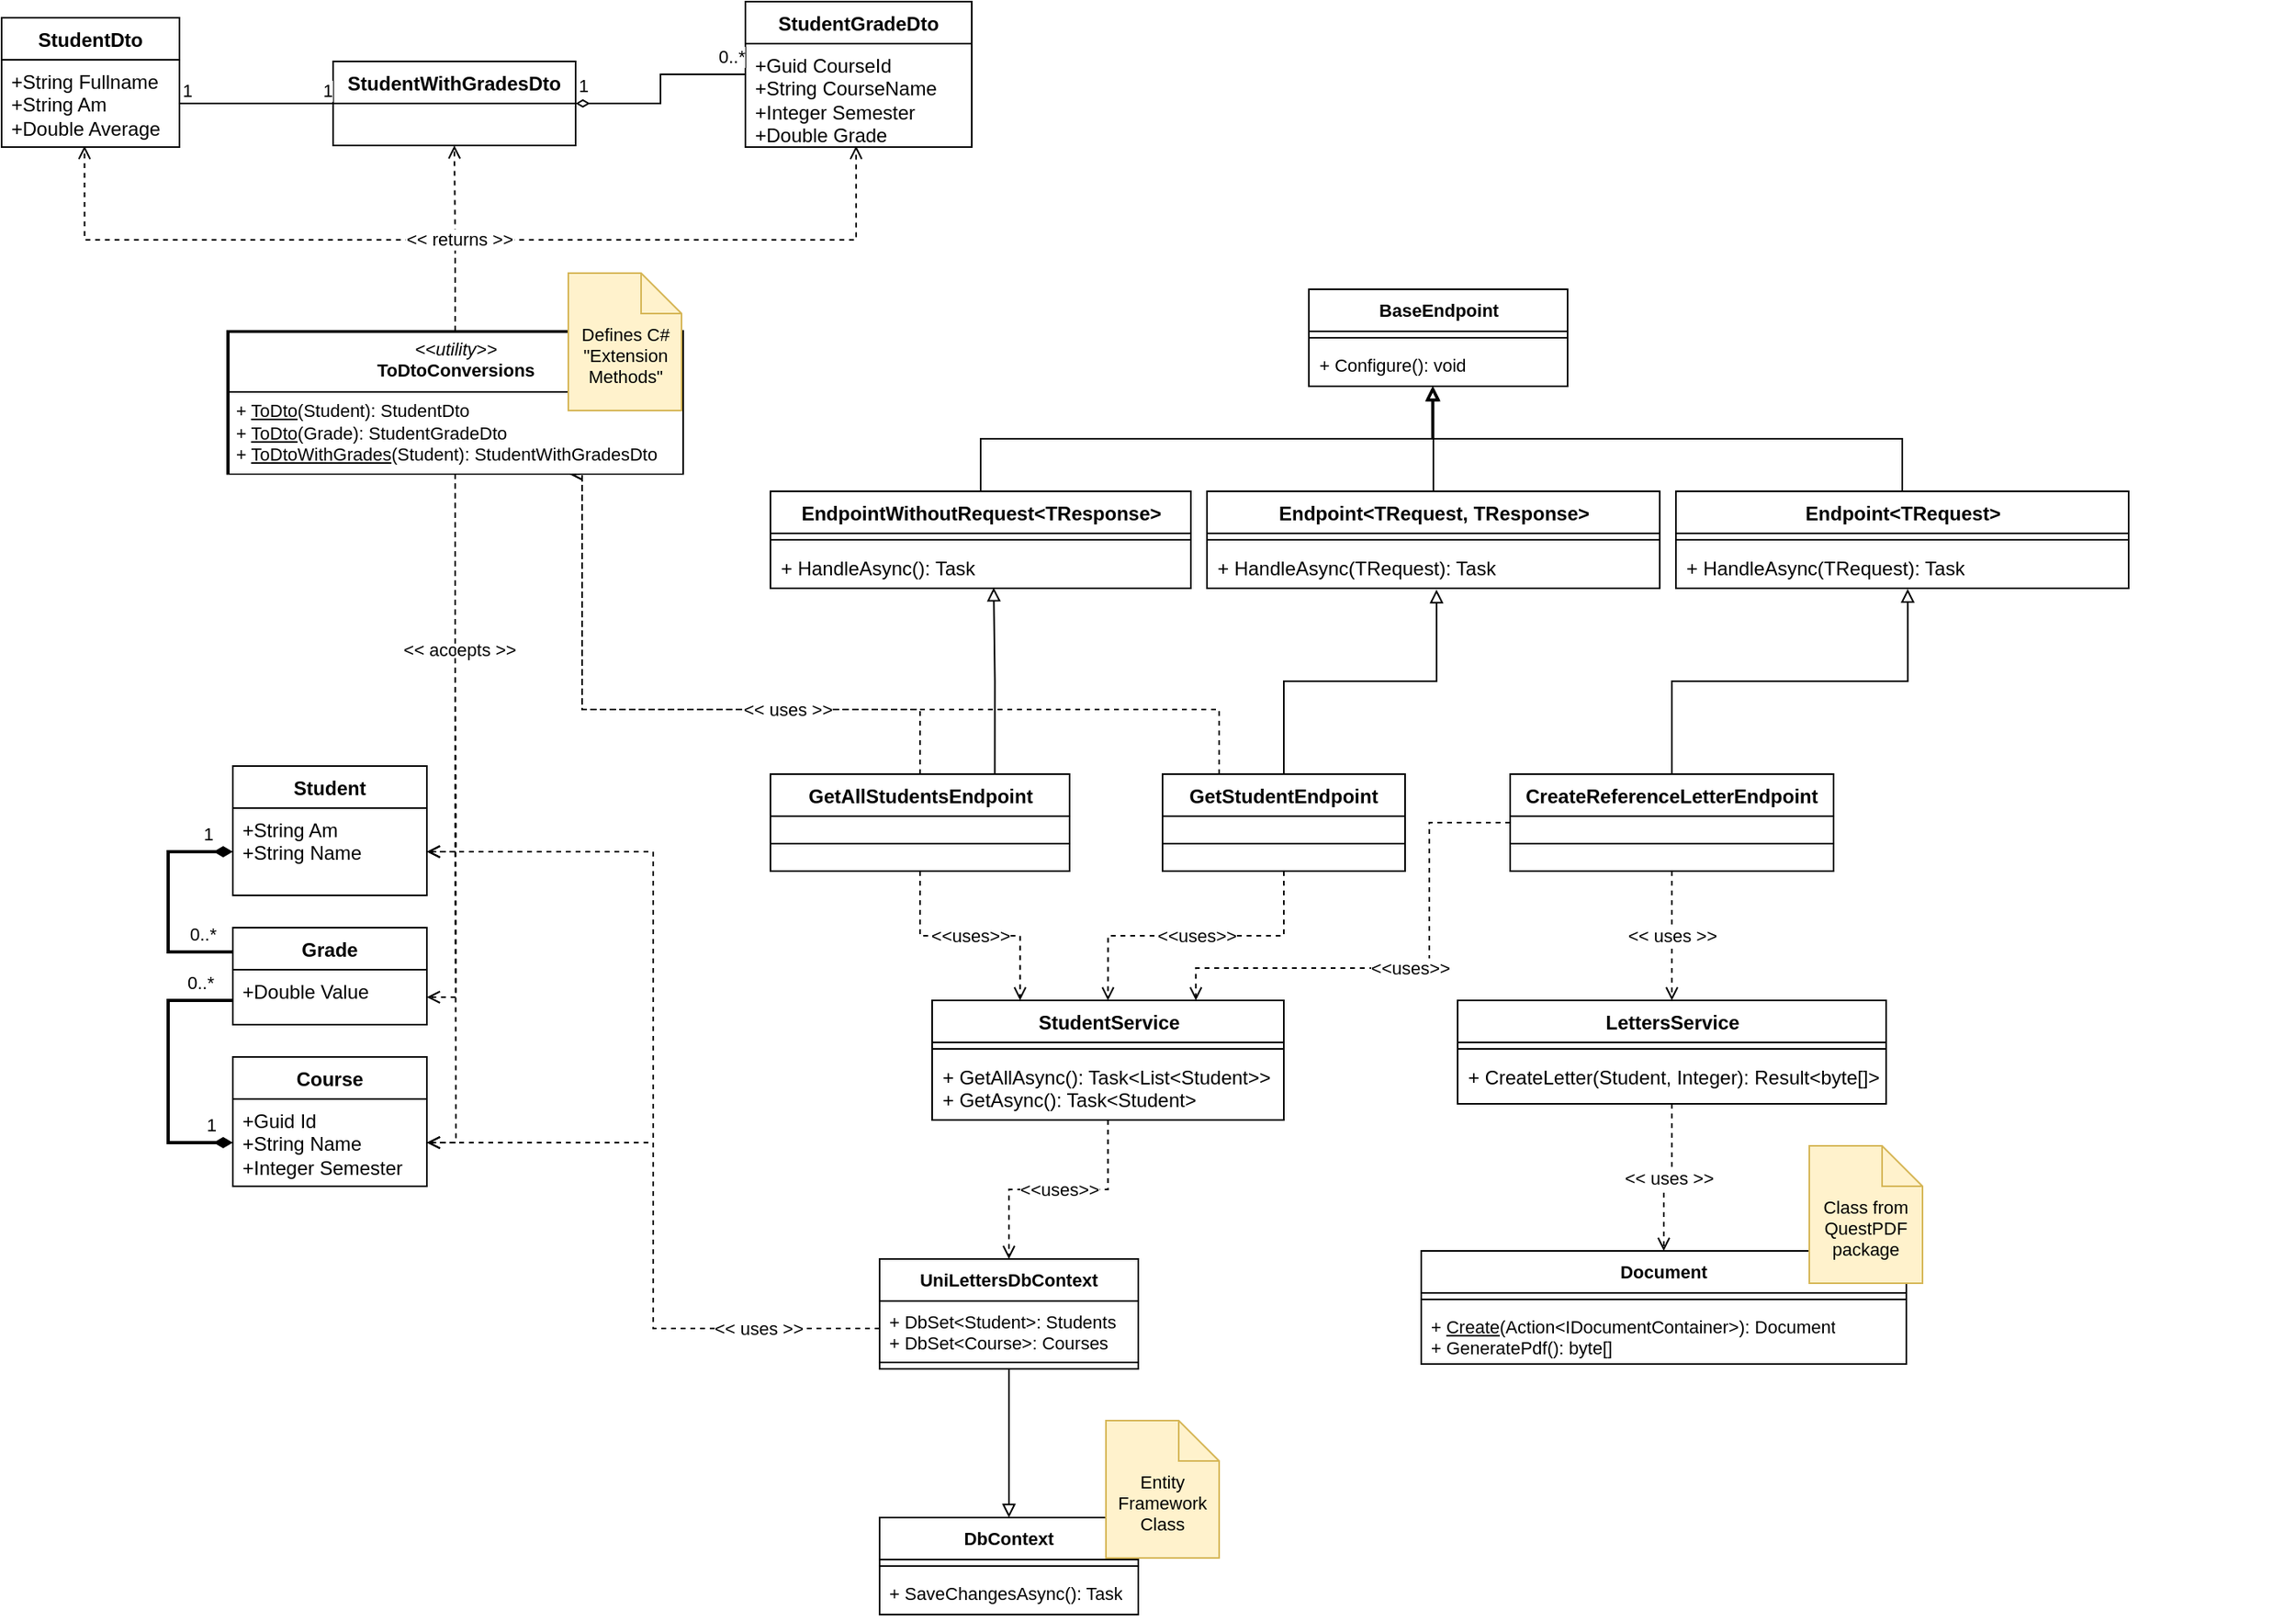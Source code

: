<mxfile version="27.0.9">
  <diagram name="Page-1" id="DQU-6TTzWp3uHl4yWCbL">
    <mxGraphModel dx="2977" dy="2749" grid="1" gridSize="10" guides="1" tooltips="1" connect="1" arrows="1" fold="1" page="1" pageScale="1" pageWidth="827" pageHeight="1169" math="0" shadow="0">
      <root>
        <mxCell id="0" />
        <mxCell id="1" parent="0" />
        <mxCell id="ubQB763cQqMGYKqO1P5O-70" value="&amp;lt;&amp;lt;uses&amp;gt;&amp;gt;" style="edgeStyle=orthogonalEdgeStyle;shape=connector;rounded=0;orthogonalLoop=1;jettySize=auto;html=1;entryX=0.5;entryY=0;entryDx=0;entryDy=0;strokeColor=default;strokeWidth=1;align=center;verticalAlign=middle;fontFamily=Helvetica;fontSize=11;fontColor=default;labelBackgroundColor=default;startArrow=none;startFill=0;endArrow=open;endFill=0;dashed=1;" edge="1" parent="1" source="i_LqZ4JovC7_4oCR9V5v-17" target="ubQB763cQqMGYKqO1P5O-50">
          <mxGeometry relative="1" as="geometry" />
        </mxCell>
        <mxCell id="i_LqZ4JovC7_4oCR9V5v-17" value="StudentService" style="swimlane;fontStyle=1;align=center;verticalAlign=top;childLayout=stackLayout;horizontal=1;startSize=26;horizontalStack=0;resizeParent=1;resizeParentMax=0;resizeLast=0;collapsible=1;marginBottom=0;whiteSpace=wrap;html=1;" parent="1" vertex="1">
          <mxGeometry x="142.5" y="540" width="217.5" height="74" as="geometry" />
        </mxCell>
        <mxCell id="i_LqZ4JovC7_4oCR9V5v-19" value="" style="line;strokeWidth=1;fillColor=none;align=left;verticalAlign=middle;spacingTop=-1;spacingLeft=3;spacingRight=3;rotatable=0;labelPosition=right;points=[];portConstraint=eastwest;strokeColor=inherit;" parent="i_LqZ4JovC7_4oCR9V5v-17" vertex="1">
          <mxGeometry y="26" width="217.5" height="8" as="geometry" />
        </mxCell>
        <mxCell id="i_LqZ4JovC7_4oCR9V5v-20" value="+ GetAllAsync(): Task&amp;lt;List&amp;lt;Student&amp;gt;&amp;gt;&lt;div&gt;+ GetAsync(): Task&amp;lt;Student&amp;gt;&lt;/div&gt;" style="text;strokeColor=none;fillColor=none;align=left;verticalAlign=top;spacingLeft=4;spacingRight=4;overflow=hidden;rotatable=0;points=[[0,0.5],[1,0.5]];portConstraint=eastwest;whiteSpace=wrap;html=1;" parent="i_LqZ4JovC7_4oCR9V5v-17" vertex="1">
          <mxGeometry y="34" width="217.5" height="40" as="geometry" />
        </mxCell>
        <mxCell id="i_LqZ4JovC7_4oCR9V5v-21" value="LettersService" style="swimlane;fontStyle=1;align=center;verticalAlign=top;childLayout=stackLayout;horizontal=1;startSize=26;horizontalStack=0;resizeParent=1;resizeParentMax=0;resizeLast=0;collapsible=1;marginBottom=0;whiteSpace=wrap;html=1;" parent="1" vertex="1">
          <mxGeometry x="467.5" y="540" width="265" height="64" as="geometry" />
        </mxCell>
        <mxCell id="i_LqZ4JovC7_4oCR9V5v-23" value="" style="line;strokeWidth=1;fillColor=none;align=left;verticalAlign=middle;spacingTop=-1;spacingLeft=3;spacingRight=3;rotatable=0;labelPosition=right;points=[];portConstraint=eastwest;strokeColor=inherit;" parent="i_LqZ4JovC7_4oCR9V5v-21" vertex="1">
          <mxGeometry y="26" width="265" height="8" as="geometry" />
        </mxCell>
        <mxCell id="i_LqZ4JovC7_4oCR9V5v-24" value="+ CreateLetter(Student, Integer): Result&amp;lt;byte[]&amp;gt;" style="text;strokeColor=none;fillColor=none;align=left;verticalAlign=top;spacingLeft=4;spacingRight=4;overflow=hidden;rotatable=0;points=[[0,0.5],[1,0.5]];portConstraint=eastwest;whiteSpace=wrap;html=1;" parent="i_LqZ4JovC7_4oCR9V5v-21" vertex="1">
          <mxGeometry y="34" width="265" height="30" as="geometry" />
        </mxCell>
        <mxCell id="i_LqZ4JovC7_4oCR9V5v-26" value="StudentDto" style="swimlane;fontStyle=1;align=center;verticalAlign=top;childLayout=stackLayout;horizontal=1;startSize=26;horizontalStack=0;resizeParent=1;resizeParentMax=0;resizeLast=0;collapsible=1;marginBottom=0;whiteSpace=wrap;html=1;" parent="1" vertex="1">
          <mxGeometry x="-433" y="-68" width="110" height="80" as="geometry">
            <mxRectangle x="80" y="80" width="80" height="30" as="alternateBounds" />
          </mxGeometry>
        </mxCell>
        <mxCell id="i_LqZ4JovC7_4oCR9V5v-27" value="&lt;div&gt;+String Fullname&lt;br&gt;&lt;/div&gt;&lt;div&gt;+String Am&lt;/div&gt;&lt;div&gt;+Double Average&lt;/div&gt;" style="text;strokeColor=none;fillColor=none;align=left;verticalAlign=top;spacingLeft=4;spacingRight=4;overflow=hidden;rotatable=0;points=[[0,0.5],[1,0.5]];portConstraint=eastwest;whiteSpace=wrap;html=1;" parent="i_LqZ4JovC7_4oCR9V5v-26" vertex="1">
          <mxGeometry y="26" width="110" height="54" as="geometry" />
        </mxCell>
        <mxCell id="i_LqZ4JovC7_4oCR9V5v-30" value="StudentWithGradesDto" style="swimlane;fontStyle=1;align=center;verticalAlign=top;childLayout=stackLayout;horizontal=1;startSize=26;horizontalStack=0;resizeParent=1;resizeParentMax=0;resizeLast=0;collapsible=1;marginBottom=0;whiteSpace=wrap;html=1;" parent="1" vertex="1">
          <mxGeometry x="-228" y="-41" width="150" height="52" as="geometry">
            <mxRectangle x="80" y="80" width="80" height="30" as="alternateBounds" />
          </mxGeometry>
        </mxCell>
        <mxCell id="i_LqZ4JovC7_4oCR9V5v-32" value="StudentGradeDto" style="swimlane;fontStyle=1;align=center;verticalAlign=top;childLayout=stackLayout;horizontal=1;startSize=26;horizontalStack=0;resizeParent=1;resizeParentMax=0;resizeLast=0;collapsible=1;marginBottom=0;whiteSpace=wrap;html=1;" parent="1" vertex="1">
          <mxGeometry x="27" y="-78" width="140" height="90" as="geometry">
            <mxRectangle x="80" y="80" width="80" height="30" as="alternateBounds" />
          </mxGeometry>
        </mxCell>
        <mxCell id="i_LqZ4JovC7_4oCR9V5v-33" value="&lt;div&gt;+Guid CourseId&lt;/div&gt;&lt;div&gt;+String CourseName&lt;br&gt;&lt;/div&gt;&lt;div&gt;+Integer Semester&lt;/div&gt;&lt;div&gt;+Double Grade&lt;/div&gt;" style="text;strokeColor=none;fillColor=none;align=left;verticalAlign=top;spacingLeft=4;spacingRight=4;overflow=hidden;rotatable=0;points=[[0,0.5],[1,0.5]];portConstraint=eastwest;whiteSpace=wrap;html=1;" parent="i_LqZ4JovC7_4oCR9V5v-32" vertex="1">
          <mxGeometry y="26" width="140" height="64" as="geometry" />
        </mxCell>
        <mxCell id="ubQB763cQqMGYKqO1P5O-64" value="&amp;lt;&amp;lt;uses&amp;gt;&amp;gt;" style="edgeStyle=orthogonalEdgeStyle;shape=connector;rounded=0;orthogonalLoop=1;jettySize=auto;html=1;entryX=0.25;entryY=0;entryDx=0;entryDy=0;strokeColor=default;strokeWidth=1;align=center;verticalAlign=middle;fontFamily=Helvetica;fontSize=11;fontColor=default;labelBackgroundColor=default;startArrow=none;startFill=0;endArrow=open;endFill=0;dashed=1;" edge="1" parent="1" source="i_LqZ4JovC7_4oCR9V5v-39" target="i_LqZ4JovC7_4oCR9V5v-17">
          <mxGeometry relative="1" as="geometry" />
        </mxCell>
        <mxCell id="ubQB763cQqMGYKqO1P5O-114" value="" style="edgeStyle=orthogonalEdgeStyle;shape=connector;rounded=0;orthogonalLoop=1;jettySize=auto;html=1;entryX=0.75;entryY=1;entryDx=0;entryDy=0;strokeColor=default;strokeWidth=1;align=center;verticalAlign=middle;fontFamily=Helvetica;fontSize=11;fontColor=default;labelBackgroundColor=default;startArrow=none;startFill=0;endArrow=open;endFill=0;dashed=1;" edge="1" parent="1" source="i_LqZ4JovC7_4oCR9V5v-39" target="ubQB763cQqMGYKqO1P5O-104">
          <mxGeometry relative="1" as="geometry">
            <Array as="points">
              <mxPoint x="135" y="360" />
              <mxPoint x="-74" y="360" />
            </Array>
          </mxGeometry>
        </mxCell>
        <mxCell id="i_LqZ4JovC7_4oCR9V5v-39" value="GetAllStudentsEndpoint" style="swimlane;fontStyle=1;align=center;verticalAlign=top;childLayout=stackLayout;horizontal=1;startSize=26;horizontalStack=0;resizeParent=1;resizeParentMax=0;resizeLast=0;collapsible=1;marginBottom=0;whiteSpace=wrap;html=1;" parent="1" vertex="1">
          <mxGeometry x="42.5" y="400" width="185" height="60" as="geometry" />
        </mxCell>
        <mxCell id="i_LqZ4JovC7_4oCR9V5v-41" value="" style="line;strokeWidth=1;fillColor=none;align=left;verticalAlign=middle;spacingTop=-1;spacingLeft=3;spacingRight=3;rotatable=0;labelPosition=right;points=[];portConstraint=eastwest;strokeColor=inherit;" parent="i_LqZ4JovC7_4oCR9V5v-39" vertex="1">
          <mxGeometry y="26" width="185" height="34" as="geometry" />
        </mxCell>
        <mxCell id="ubQB763cQqMGYKqO1P5O-14" value="" style="endArrow=none;html=1;edgeStyle=orthogonalEdgeStyle;rounded=0;exitX=1;exitY=0.5;exitDx=0;exitDy=0;entryX=0;entryY=0.5;entryDx=0;entryDy=0;" edge="1" parent="1" source="i_LqZ4JovC7_4oCR9V5v-27" target="i_LqZ4JovC7_4oCR9V5v-30">
          <mxGeometry relative="1" as="geometry">
            <mxPoint x="-313.47" y="-48" as="sourcePoint" />
            <mxPoint x="-223" y="-18" as="targetPoint" />
          </mxGeometry>
        </mxCell>
        <mxCell id="ubQB763cQqMGYKqO1P5O-15" value="1" style="edgeLabel;resizable=0;html=1;align=left;verticalAlign=bottom;" connectable="0" vertex="1" parent="ubQB763cQqMGYKqO1P5O-14">
          <mxGeometry x="-1" relative="1" as="geometry" />
        </mxCell>
        <mxCell id="ubQB763cQqMGYKqO1P5O-16" value="1" style="edgeLabel;resizable=0;html=1;align=right;verticalAlign=bottom;" connectable="0" vertex="1" parent="ubQB763cQqMGYKqO1P5O-14">
          <mxGeometry x="1" relative="1" as="geometry" />
        </mxCell>
        <mxCell id="ubQB763cQqMGYKqO1P5O-18" value="" style="endArrow=none;html=1;edgeStyle=orthogonalEdgeStyle;rounded=0;exitX=1;exitY=0.5;exitDx=0;exitDy=0;entryX=0;entryY=0.5;entryDx=0;entryDy=0;startArrow=diamondThin;startFill=0;strokeWidth=1;" edge="1" parent="1" source="i_LqZ4JovC7_4oCR9V5v-30" target="i_LqZ4JovC7_4oCR9V5v-32">
          <mxGeometry relative="1" as="geometry">
            <mxPoint x="-32" y="-18" as="sourcePoint" />
            <mxPoint x="68" y="-18" as="targetPoint" />
          </mxGeometry>
        </mxCell>
        <mxCell id="ubQB763cQqMGYKqO1P5O-19" value="1" style="edgeLabel;resizable=0;html=1;align=left;verticalAlign=bottom;" connectable="0" vertex="1" parent="ubQB763cQqMGYKqO1P5O-18">
          <mxGeometry x="-1" relative="1" as="geometry">
            <mxPoint y="-3" as="offset" />
          </mxGeometry>
        </mxCell>
        <mxCell id="ubQB763cQqMGYKqO1P5O-20" value="0..*" style="edgeLabel;resizable=0;html=1;align=right;verticalAlign=bottom;" connectable="0" vertex="1" parent="ubQB763cQqMGYKqO1P5O-18">
          <mxGeometry x="1" relative="1" as="geometry">
            <mxPoint y="-3" as="offset" />
          </mxGeometry>
        </mxCell>
        <mxCell id="ubQB763cQqMGYKqO1P5O-65" value="&amp;lt;&amp;lt;uses&amp;gt;&amp;gt;" style="edgeStyle=orthogonalEdgeStyle;shape=connector;rounded=0;orthogonalLoop=1;jettySize=auto;html=1;entryX=0.5;entryY=0;entryDx=0;entryDy=0;strokeColor=default;strokeWidth=1;align=center;verticalAlign=middle;fontFamily=Helvetica;fontSize=11;fontColor=default;labelBackgroundColor=default;startArrow=none;startFill=0;endArrow=open;endFill=0;dashed=1;" edge="1" parent="1" source="ubQB763cQqMGYKqO1P5O-38" target="i_LqZ4JovC7_4oCR9V5v-17">
          <mxGeometry relative="1" as="geometry" />
        </mxCell>
        <mxCell id="ubQB763cQqMGYKqO1P5O-121" style="edgeStyle=orthogonalEdgeStyle;shape=connector;rounded=0;orthogonalLoop=1;jettySize=auto;html=1;entryX=0.75;entryY=1;entryDx=0;entryDy=0;strokeColor=default;strokeWidth=1;align=center;verticalAlign=middle;fontFamily=Helvetica;fontSize=11;fontColor=default;labelBackgroundColor=default;startArrow=none;startFill=0;endArrow=open;dashed=1;endFill=0;" edge="1" parent="1" source="ubQB763cQqMGYKqO1P5O-38" target="ubQB763cQqMGYKqO1P5O-104">
          <mxGeometry relative="1" as="geometry">
            <Array as="points">
              <mxPoint x="320" y="360" />
              <mxPoint x="-74" y="360" />
            </Array>
          </mxGeometry>
        </mxCell>
        <mxCell id="ubQB763cQqMGYKqO1P5O-38" value="GetStudentEndpoint" style="swimlane;fontStyle=1;align=center;verticalAlign=top;childLayout=stackLayout;horizontal=1;startSize=26;horizontalStack=0;resizeParent=1;resizeParentMax=0;resizeLast=0;collapsible=1;marginBottom=0;whiteSpace=wrap;html=1;" vertex="1" parent="1">
          <mxGeometry x="285" y="400" width="150" height="60" as="geometry" />
        </mxCell>
        <mxCell id="ubQB763cQqMGYKqO1P5O-39" value="" style="line;strokeWidth=1;fillColor=none;align=left;verticalAlign=middle;spacingTop=-1;spacingLeft=3;spacingRight=3;rotatable=0;labelPosition=right;points=[];portConstraint=eastwest;strokeColor=inherit;" vertex="1" parent="ubQB763cQqMGYKqO1P5O-38">
          <mxGeometry y="26" width="150" height="34" as="geometry" />
        </mxCell>
        <mxCell id="ubQB763cQqMGYKqO1P5O-49" value="&amp;lt;&amp;lt; uses &amp;gt;&amp;gt;" style="edgeStyle=orthogonalEdgeStyle;shape=connector;rounded=0;orthogonalLoop=1;jettySize=auto;html=1;entryX=0.5;entryY=0;entryDx=0;entryDy=0;strokeColor=default;strokeWidth=1;align=center;verticalAlign=middle;fontFamily=Helvetica;fontSize=11;fontColor=default;labelBackgroundColor=default;startArrow=none;startFill=0;endArrow=open;endFill=0;dashed=1;" edge="1" parent="1" source="ubQB763cQqMGYKqO1P5O-45" target="i_LqZ4JovC7_4oCR9V5v-21">
          <mxGeometry relative="1" as="geometry" />
        </mxCell>
        <mxCell id="ubQB763cQqMGYKqO1P5O-66" value="&amp;lt;&amp;lt;uses&amp;gt;&amp;gt;" style="edgeStyle=orthogonalEdgeStyle;shape=connector;rounded=0;orthogonalLoop=1;jettySize=auto;html=1;entryX=0.75;entryY=0;entryDx=0;entryDy=0;strokeColor=default;strokeWidth=1;align=center;verticalAlign=middle;fontFamily=Helvetica;fontSize=11;fontColor=default;labelBackgroundColor=default;startArrow=none;startFill=0;endArrow=open;endFill=0;dashed=1;" edge="1" parent="1" source="ubQB763cQqMGYKqO1P5O-45" target="i_LqZ4JovC7_4oCR9V5v-17">
          <mxGeometry relative="1" as="geometry">
            <Array as="points">
              <mxPoint x="450" y="430" />
              <mxPoint x="450" y="520" />
              <mxPoint x="306" y="520" />
            </Array>
          </mxGeometry>
        </mxCell>
        <mxCell id="ubQB763cQqMGYKqO1P5O-45" value="CreateReferenceLetterEndpoint" style="swimlane;fontStyle=1;align=center;verticalAlign=top;childLayout=stackLayout;horizontal=1;startSize=26;horizontalStack=0;resizeParent=1;resizeParentMax=0;resizeLast=0;collapsible=1;marginBottom=0;whiteSpace=wrap;html=1;" vertex="1" parent="1">
          <mxGeometry x="500" y="400" width="200" height="60" as="geometry" />
        </mxCell>
        <mxCell id="ubQB763cQqMGYKqO1P5O-46" value="" style="line;strokeWidth=1;fillColor=none;align=left;verticalAlign=middle;spacingTop=-1;spacingLeft=3;spacingRight=3;rotatable=0;labelPosition=right;points=[];portConstraint=eastwest;strokeColor=inherit;" vertex="1" parent="ubQB763cQqMGYKqO1P5O-45">
          <mxGeometry y="26" width="200" height="34" as="geometry" />
        </mxCell>
        <mxCell id="ubQB763cQqMGYKqO1P5O-63" value="" style="group" vertex="1" connectable="0" parent="1">
          <mxGeometry x="110" y="700" width="250" height="190" as="geometry" />
        </mxCell>
        <mxCell id="ubQB763cQqMGYKqO1P5O-62" style="edgeStyle=orthogonalEdgeStyle;shape=connector;rounded=0;orthogonalLoop=1;jettySize=auto;html=1;entryX=0.5;entryY=0;entryDx=0;entryDy=0;strokeColor=default;strokeWidth=1;align=center;verticalAlign=middle;fontFamily=Helvetica;fontSize=11;fontColor=default;labelBackgroundColor=default;startArrow=none;startFill=0;endArrow=block;endFill=0;" edge="1" parent="ubQB763cQqMGYKqO1P5O-63" source="ubQB763cQqMGYKqO1P5O-50" target="ubQB763cQqMGYKqO1P5O-54">
          <mxGeometry relative="1" as="geometry" />
        </mxCell>
        <mxCell id="ubQB763cQqMGYKqO1P5O-50" value="UniLettersDbContext" style="swimlane;fontStyle=1;align=center;verticalAlign=top;childLayout=stackLayout;horizontal=1;startSize=26;horizontalStack=0;resizeParent=1;resizeParentMax=0;resizeLast=0;collapsible=1;marginBottom=0;whiteSpace=wrap;html=1;fontFamily=Helvetica;fontSize=11;fontColor=default;labelBackgroundColor=default;" vertex="1" parent="ubQB763cQqMGYKqO1P5O-63">
          <mxGeometry width="160" height="68" as="geometry" />
        </mxCell>
        <mxCell id="ubQB763cQqMGYKqO1P5O-51" value="+ DbSet&amp;lt;Student&amp;gt;: Students&lt;div&gt;+ DbSet&amp;lt;Course&amp;gt;: Courses&lt;/div&gt;" style="text;strokeColor=none;fillColor=none;align=left;verticalAlign=top;spacingLeft=4;spacingRight=4;overflow=hidden;rotatable=0;points=[[0,0.5],[1,0.5]];portConstraint=eastwest;whiteSpace=wrap;html=1;fontFamily=Helvetica;fontSize=11;fontColor=default;labelBackgroundColor=default;" vertex="1" parent="ubQB763cQqMGYKqO1P5O-50">
          <mxGeometry y="26" width="160" height="34" as="geometry" />
        </mxCell>
        <mxCell id="ubQB763cQqMGYKqO1P5O-52" value="" style="line;strokeWidth=1;fillColor=none;align=left;verticalAlign=middle;spacingTop=-1;spacingLeft=3;spacingRight=3;rotatable=0;labelPosition=right;points=[];portConstraint=eastwest;strokeColor=inherit;fontFamily=Helvetica;fontSize=11;fontColor=default;labelBackgroundColor=default;" vertex="1" parent="ubQB763cQqMGYKqO1P5O-50">
          <mxGeometry y="60" width="160" height="8" as="geometry" />
        </mxCell>
        <mxCell id="ubQB763cQqMGYKqO1P5O-54" value="DbContext" style="swimlane;fontStyle=1;align=center;verticalAlign=top;childLayout=stackLayout;horizontal=1;startSize=26;horizontalStack=0;resizeParent=1;resizeParentMax=0;resizeLast=0;collapsible=1;marginBottom=0;whiteSpace=wrap;html=1;fontFamily=Helvetica;fontSize=11;fontColor=default;labelBackgroundColor=default;" vertex="1" parent="ubQB763cQqMGYKqO1P5O-63">
          <mxGeometry y="160" width="160" height="60" as="geometry" />
        </mxCell>
        <mxCell id="ubQB763cQqMGYKqO1P5O-56" value="" style="line;strokeWidth=1;fillColor=none;align=left;verticalAlign=middle;spacingTop=-1;spacingLeft=3;spacingRight=3;rotatable=0;labelPosition=right;points=[];portConstraint=eastwest;strokeColor=inherit;fontFamily=Helvetica;fontSize=11;fontColor=default;labelBackgroundColor=default;" vertex="1" parent="ubQB763cQqMGYKqO1P5O-54">
          <mxGeometry y="26" width="160" height="8" as="geometry" />
        </mxCell>
        <mxCell id="ubQB763cQqMGYKqO1P5O-57" value="+ SaveChangesAsync(): Task" style="text;strokeColor=none;fillColor=none;align=left;verticalAlign=top;spacingLeft=4;spacingRight=4;overflow=hidden;rotatable=0;points=[[0,0.5],[1,0.5]];portConstraint=eastwest;whiteSpace=wrap;html=1;fontFamily=Helvetica;fontSize=11;fontColor=default;labelBackgroundColor=default;" vertex="1" parent="ubQB763cQqMGYKqO1P5O-54">
          <mxGeometry y="34" width="160" height="26" as="geometry" />
        </mxCell>
        <mxCell id="ubQB763cQqMGYKqO1P5O-71" value="&lt;span&gt;Entity Framework Class&lt;/span&gt;" style="shape=note2;boundedLbl=1;whiteSpace=wrap;html=1;size=25;verticalAlign=top;align=center;fontFamily=Helvetica;fontSize=11;labelBackgroundColor=none;fillColor=#fff2cc;strokeColor=#d6b656;" vertex="1" parent="ubQB763cQqMGYKqO1P5O-63">
          <mxGeometry x="140" y="100" width="70" height="85" as="geometry" />
        </mxCell>
        <mxCell id="ubQB763cQqMGYKqO1P5O-87" value="" style="group" vertex="1" connectable="0" parent="1">
          <mxGeometry x="445" y="630" width="310" height="135" as="geometry" />
        </mxCell>
        <mxCell id="ubQB763cQqMGYKqO1P5O-72" value="Document" style="swimlane;fontStyle=1;align=center;verticalAlign=top;childLayout=stackLayout;horizontal=1;startSize=26;horizontalStack=0;resizeParent=1;resizeParentMax=0;resizeLast=0;collapsible=1;marginBottom=0;whiteSpace=wrap;html=1;fontFamily=Helvetica;fontSize=11;fontColor=default;labelBackgroundColor=default;" vertex="1" parent="ubQB763cQqMGYKqO1P5O-87">
          <mxGeometry y="65" width="300" height="70" as="geometry" />
        </mxCell>
        <mxCell id="ubQB763cQqMGYKqO1P5O-74" value="" style="line;strokeWidth=1;fillColor=none;align=left;verticalAlign=middle;spacingTop=-1;spacingLeft=3;spacingRight=3;rotatable=0;labelPosition=right;points=[];portConstraint=eastwest;strokeColor=inherit;fontFamily=Helvetica;fontSize=11;fontColor=default;labelBackgroundColor=default;" vertex="1" parent="ubQB763cQqMGYKqO1P5O-72">
          <mxGeometry y="26" width="300" height="8" as="geometry" />
        </mxCell>
        <mxCell id="ubQB763cQqMGYKqO1P5O-75" value="+ &lt;u&gt;Create&lt;/u&gt;(Action&amp;lt;IDocumentContainer&amp;gt;): Document&lt;div&gt;+ GeneratePdf(): byte[]&lt;/div&gt;" style="text;strokeColor=none;fillColor=none;align=left;verticalAlign=top;spacingLeft=4;spacingRight=4;overflow=hidden;rotatable=0;points=[[0,0.5],[1,0.5]];portConstraint=eastwest;whiteSpace=wrap;html=1;fontFamily=Helvetica;fontSize=11;fontColor=default;labelBackgroundColor=none;" vertex="1" parent="ubQB763cQqMGYKqO1P5O-72">
          <mxGeometry y="34" width="300" height="36" as="geometry" />
        </mxCell>
        <mxCell id="ubQB763cQqMGYKqO1P5O-86" value="&lt;span&gt;Class from QuestPDF package&lt;/span&gt;" style="shape=note2;boundedLbl=1;whiteSpace=wrap;html=1;size=25;verticalAlign=top;align=center;fontFamily=Helvetica;fontSize=11;labelBackgroundColor=none;fillColor=#fff2cc;strokeColor=#d6b656;" vertex="1" parent="ubQB763cQqMGYKqO1P5O-87">
          <mxGeometry x="240" width="70" height="85" as="geometry" />
        </mxCell>
        <mxCell id="ubQB763cQqMGYKqO1P5O-88" value="&amp;lt;&amp;lt; uses &amp;gt;&amp;gt;" style="edgeStyle=orthogonalEdgeStyle;shape=connector;rounded=0;orthogonalLoop=1;jettySize=auto;html=1;entryX=0.5;entryY=0;entryDx=0;entryDy=0;strokeColor=default;strokeWidth=1;align=center;verticalAlign=middle;fontFamily=Helvetica;fontSize=11;fontColor=default;labelBackgroundColor=default;startArrow=none;startFill=0;endArrow=open;endFill=0;dashed=1;exitX=0.5;exitY=1;exitDx=0;exitDy=0;" edge="1" parent="1" source="i_LqZ4JovC7_4oCR9V5v-21" target="ubQB763cQqMGYKqO1P5O-72">
          <mxGeometry relative="1" as="geometry" />
        </mxCell>
        <mxCell id="ubQB763cQqMGYKqO1P5O-89" value="" style="group" vertex="1" connectable="0" parent="1">
          <mxGeometry x="-330" y="355" width="160" height="345" as="geometry" />
        </mxCell>
        <mxCell id="kt5JHNKNtY_vNhsqWSHy-1" value="Student" style="swimlane;fontStyle=1;align=center;verticalAlign=top;childLayout=stackLayout;horizontal=1;startSize=26;horizontalStack=0;resizeParent=1;resizeParentMax=0;resizeLast=0;collapsible=1;marginBottom=0;whiteSpace=wrap;html=1;" parent="ubQB763cQqMGYKqO1P5O-89" vertex="1">
          <mxGeometry x="40" y="40" width="120" height="80" as="geometry">
            <mxRectangle x="80" y="80" width="80" height="30" as="alternateBounds" />
          </mxGeometry>
        </mxCell>
        <mxCell id="kt5JHNKNtY_vNhsqWSHy-2" value="&lt;div&gt;+String Am&lt;br&gt;&lt;/div&gt;&lt;div&gt;+String Name&lt;/div&gt;" style="text;strokeColor=none;fillColor=none;align=left;verticalAlign=top;spacingLeft=4;spacingRight=4;overflow=hidden;rotatable=0;points=[[0,0.5],[1,0.5]];portConstraint=eastwest;whiteSpace=wrap;html=1;" parent="kt5JHNKNtY_vNhsqWSHy-1" vertex="1">
          <mxGeometry y="26" width="120" height="54" as="geometry" />
        </mxCell>
        <mxCell id="kt5JHNKNtY_vNhsqWSHy-6" value="Course" style="swimlane;fontStyle=1;align=center;verticalAlign=top;childLayout=stackLayout;horizontal=1;startSize=26;horizontalStack=0;resizeParent=1;resizeParentMax=0;resizeLast=0;collapsible=1;marginBottom=0;whiteSpace=wrap;html=1;" parent="ubQB763cQqMGYKqO1P5O-89" vertex="1">
          <mxGeometry x="40" y="220" width="120" height="80" as="geometry">
            <mxRectangle x="80" y="80" width="80" height="30" as="alternateBounds" />
          </mxGeometry>
        </mxCell>
        <mxCell id="kt5JHNKNtY_vNhsqWSHy-7" value="+Guid Id&lt;div&gt;+String Name&lt;/div&gt;&lt;div&gt;+Integer Semester&lt;/div&gt;" style="text;strokeColor=none;fillColor=none;align=left;verticalAlign=top;spacingLeft=4;spacingRight=4;overflow=hidden;rotatable=0;points=[[0,0.5],[1,0.5]];portConstraint=eastwest;whiteSpace=wrap;html=1;" parent="kt5JHNKNtY_vNhsqWSHy-6" vertex="1">
          <mxGeometry y="26" width="120" height="54" as="geometry" />
        </mxCell>
        <mxCell id="kt5JHNKNtY_vNhsqWSHy-11" value="Grade" style="swimlane;fontStyle=1;align=center;verticalAlign=top;childLayout=stackLayout;horizontal=1;startSize=26;horizontalStack=0;resizeParent=1;resizeParentMax=0;resizeLast=0;collapsible=1;marginBottom=0;whiteSpace=wrap;html=1;" parent="ubQB763cQqMGYKqO1P5O-89" vertex="1">
          <mxGeometry x="40" y="140" width="120" height="60" as="geometry">
            <mxRectangle x="80" y="80" width="80" height="30" as="alternateBounds" />
          </mxGeometry>
        </mxCell>
        <mxCell id="kt5JHNKNtY_vNhsqWSHy-12" value="&lt;div&gt;+Double Value&lt;/div&gt;" style="text;strokeColor=none;fillColor=none;align=left;verticalAlign=top;spacingLeft=4;spacingRight=4;overflow=hidden;rotatable=0;points=[[0,0.5],[1,0.5]];portConstraint=eastwest;whiteSpace=wrap;html=1;" parent="kt5JHNKNtY_vNhsqWSHy-11" vertex="1">
          <mxGeometry y="26" width="120" height="34" as="geometry" />
        </mxCell>
        <mxCell id="ubQB763cQqMGYKqO1P5O-8" value="" style="endArrow=none;html=1;edgeStyle=orthogonalEdgeStyle;rounded=0;exitX=0;exitY=0.5;exitDx=0;exitDy=0;entryX=0;entryY=0.25;entryDx=0;entryDy=0;startArrow=diamondThin;startFill=1;strokeWidth=2;spacing=2;spacingTop=0;spacingBottom=0;verticalAlign=top;jumpSize=6;" edge="1" parent="ubQB763cQqMGYKqO1P5O-89" source="kt5JHNKNtY_vNhsqWSHy-2" target="kt5JHNKNtY_vNhsqWSHy-11">
          <mxGeometry relative="1" as="geometry">
            <mxPoint x="60" y="240" as="sourcePoint" />
            <mxPoint x="220" y="240" as="targetPoint" />
            <Array as="points">
              <mxPoint y="93" />
              <mxPoint y="155" />
            </Array>
          </mxGeometry>
        </mxCell>
        <mxCell id="ubQB763cQqMGYKqO1P5O-9" value="1" style="edgeLabel;resizable=0;html=1;align=left;verticalAlign=bottom;" connectable="0" vertex="1" parent="ubQB763cQqMGYKqO1P5O-8">
          <mxGeometry x="-1" relative="1" as="geometry">
            <mxPoint x="-20" y="-3" as="offset" />
          </mxGeometry>
        </mxCell>
        <mxCell id="ubQB763cQqMGYKqO1P5O-10" value="0..*" style="edgeLabel;resizable=0;html=1;align=right;verticalAlign=bottom;" connectable="0" vertex="1" parent="ubQB763cQqMGYKqO1P5O-8">
          <mxGeometry x="1" relative="1" as="geometry">
            <mxPoint x="-10" y="-3" as="offset" />
          </mxGeometry>
        </mxCell>
        <mxCell id="ubQB763cQqMGYKqO1P5O-11" value="" style="endArrow=diamondThin;html=1;edgeStyle=orthogonalEdgeStyle;rounded=0;exitX=0;exitY=0.75;exitDx=0;exitDy=0;entryX=0;entryY=0.5;entryDx=0;entryDy=0;endFill=1;strokeWidth=2;" edge="1" parent="ubQB763cQqMGYKqO1P5O-89" source="kt5JHNKNtY_vNhsqWSHy-11" target="kt5JHNKNtY_vNhsqWSHy-7">
          <mxGeometry relative="1" as="geometry">
            <mxPoint x="-60" y="330" as="sourcePoint" />
            <mxPoint x="90" y="320" as="targetPoint" />
            <Array as="points">
              <mxPoint y="185" />
              <mxPoint y="273" />
            </Array>
          </mxGeometry>
        </mxCell>
        <mxCell id="ubQB763cQqMGYKqO1P5O-12" value="0..*" style="edgeLabel;resizable=0;html=1;align=left;verticalAlign=bottom;" connectable="0" vertex="1" parent="ubQB763cQqMGYKqO1P5O-11">
          <mxGeometry x="-1" relative="1" as="geometry">
            <mxPoint x="-30" y="-3" as="offset" />
          </mxGeometry>
        </mxCell>
        <mxCell id="ubQB763cQqMGYKqO1P5O-13" value="1" style="edgeLabel;resizable=0;html=1;align=right;verticalAlign=bottom;" connectable="0" vertex="1" parent="ubQB763cQqMGYKqO1P5O-11">
          <mxGeometry x="1" relative="1" as="geometry">
            <mxPoint x="-10" y="-3" as="offset" />
          </mxGeometry>
        </mxCell>
        <mxCell id="ubQB763cQqMGYKqO1P5O-106" value="" style="group" vertex="1" connectable="0" parent="1">
          <mxGeometry x="-292.5" y="73.25" width="285" height="193.5" as="geometry" />
        </mxCell>
        <mxCell id="ubQB763cQqMGYKqO1P5O-104" value="&lt;p style=&quot;margin:0px;margin-top:4px;text-align:center;&quot;&gt;&lt;i&gt;&amp;lt;&amp;lt;utility&amp;gt;&amp;gt;&lt;/i&gt;&lt;br&gt;&lt;b&gt;ToDtoConversions&lt;/b&gt;&lt;/p&gt;&lt;hr size=&quot;1&quot; style=&quot;border-style:solid;&quot;&gt;&lt;p style=&quot;margin:0px;margin-left:4px;&quot;&gt;&lt;/p&gt;&lt;p style=&quot;margin:0px;margin-left:4px;&quot;&gt;+ &lt;u&gt;ToDto&lt;/u&gt;(Student): StudentDto&lt;br&gt;+ &lt;u&gt;ToDto&lt;/u&gt;(Grade): StudentGradeDto&lt;/p&gt;&lt;p style=&quot;margin:0px;margin-left:4px;&quot;&gt;+ &lt;u&gt;ToDtoWithGrades&lt;/u&gt;(Student): StudentWithGradesDto&lt;/p&gt;" style="verticalAlign=top;align=left;overflow=fill;html=1;whiteSpace=wrap;fontFamily=Helvetica;fontSize=11;fontColor=default;labelBackgroundColor=default;perimeterSpacing=1;strokeWidth=3;" vertex="1" parent="ubQB763cQqMGYKqO1P5O-106">
          <mxGeometry y="53.5" width="280" height="86.5" as="geometry" />
        </mxCell>
        <mxCell id="ubQB763cQqMGYKqO1P5O-105" value="Defines C# &quot;Extension Methods&quot;" style="shape=note2;boundedLbl=1;whiteSpace=wrap;html=1;size=25;verticalAlign=top;align=center;fontFamily=Helvetica;fontSize=11;labelBackgroundColor=none;fillColor=#fff2cc;strokeColor=#d6b656;" vertex="1" parent="ubQB763cQqMGYKqO1P5O-106">
          <mxGeometry x="210" y="16.75" width="70" height="85" as="geometry" />
        </mxCell>
        <mxCell id="ubQB763cQqMGYKqO1P5O-107" style="edgeStyle=orthogonalEdgeStyle;shape=connector;rounded=0;orthogonalLoop=1;jettySize=auto;html=1;entryX=1;entryY=0.5;entryDx=0;entryDy=0;strokeColor=default;strokeWidth=1;align=center;verticalAlign=middle;fontFamily=Helvetica;fontSize=11;fontColor=default;labelBackgroundColor=default;startArrow=none;startFill=0;endArrow=open;endFill=0;dashed=1;" edge="1" parent="1" source="ubQB763cQqMGYKqO1P5O-104" target="kt5JHNKNtY_vNhsqWSHy-2">
          <mxGeometry relative="1" as="geometry">
            <Array as="points">
              <mxPoint x="-152" y="317" />
              <mxPoint x="-152" y="317" />
              <mxPoint x="-152" y="448" />
            </Array>
          </mxGeometry>
        </mxCell>
        <mxCell id="ubQB763cQqMGYKqO1P5O-108" style="edgeStyle=orthogonalEdgeStyle;shape=connector;rounded=0;orthogonalLoop=1;jettySize=auto;html=1;entryX=1;entryY=0.5;entryDx=0;entryDy=0;strokeColor=default;strokeWidth=1;align=center;verticalAlign=middle;fontFamily=Helvetica;fontSize=11;fontColor=default;labelBackgroundColor=default;startArrow=none;startFill=0;endArrow=open;endFill=0;dashed=1;" edge="1" parent="1" source="ubQB763cQqMGYKqO1P5O-104" target="kt5JHNKNtY_vNhsqWSHy-12">
          <mxGeometry relative="1" as="geometry">
            <Array as="points">
              <mxPoint x="-152" y="367" />
              <mxPoint x="-152" y="367" />
              <mxPoint x="-152" y="538" />
            </Array>
          </mxGeometry>
        </mxCell>
        <mxCell id="ubQB763cQqMGYKqO1P5O-117" value="&amp;lt;&amp;lt; accepts &amp;gt;&amp;gt;" style="text;html=1;align=center;verticalAlign=middle;resizable=0;points=[];autosize=1;strokeColor=none;fillColor=none;fontFamily=Helvetica;fontSize=11;fontColor=default;labelBackgroundColor=default;" vertex="1" parent="1">
          <mxGeometry x="-195" y="308" width="90" height="30" as="geometry" />
        </mxCell>
        <mxCell id="ubQB763cQqMGYKqO1P5O-122" value="&amp;lt;&amp;lt; uses &amp;gt;&amp;gt;" style="text;html=1;align=center;verticalAlign=middle;resizable=0;points=[];autosize=1;strokeColor=none;fillColor=none;fontFamily=Helvetica;fontSize=11;fontColor=default;labelBackgroundColor=default;" vertex="1" parent="1">
          <mxGeometry x="13" y="345" width="80" height="30" as="geometry" />
        </mxCell>
        <mxCell id="ubQB763cQqMGYKqO1P5O-140" style="edgeStyle=orthogonalEdgeStyle;shape=connector;rounded=0;orthogonalLoop=1;jettySize=auto;html=1;entryX=0.466;entryY=0.987;entryDx=0;entryDy=0;entryPerimeter=0;strokeColor=default;strokeWidth=1;align=center;verticalAlign=middle;fontFamily=Helvetica;fontSize=11;fontColor=default;labelBackgroundColor=default;startArrow=none;startFill=0;endArrow=open;endFill=0;dashed=1;" edge="1" parent="1" source="ubQB763cQqMGYKqO1P5O-104" target="i_LqZ4JovC7_4oCR9V5v-27">
          <mxGeometry relative="1" as="geometry" />
        </mxCell>
        <mxCell id="ubQB763cQqMGYKqO1P5O-141" style="edgeStyle=orthogonalEdgeStyle;shape=connector;rounded=0;orthogonalLoop=1;jettySize=auto;html=1;entryX=0.5;entryY=1;entryDx=0;entryDy=0;strokeColor=default;strokeWidth=1;align=center;verticalAlign=middle;fontFamily=Helvetica;fontSize=11;fontColor=default;labelBackgroundColor=default;startArrow=none;startFill=0;endArrow=open;endFill=0;dashed=1;" edge="1" parent="1" source="ubQB763cQqMGYKqO1P5O-104" target="i_LqZ4JovC7_4oCR9V5v-30">
          <mxGeometry relative="1" as="geometry" />
        </mxCell>
        <mxCell id="ubQB763cQqMGYKqO1P5O-142" style="edgeStyle=orthogonalEdgeStyle;shape=connector;rounded=0;orthogonalLoop=1;jettySize=auto;html=1;entryX=0.489;entryY=0.989;entryDx=0;entryDy=0;entryPerimeter=0;strokeColor=default;strokeWidth=1;align=center;verticalAlign=middle;fontFamily=Helvetica;fontSize=11;fontColor=default;labelBackgroundColor=default;startArrow=none;startFill=0;endArrow=open;endFill=0;dashed=1;" edge="1" parent="1" source="ubQB763cQqMGYKqO1P5O-104" target="i_LqZ4JovC7_4oCR9V5v-33">
          <mxGeometry relative="1" as="geometry" />
        </mxCell>
        <mxCell id="ubQB763cQqMGYKqO1P5O-143" value="&amp;lt;&amp;lt; returns &amp;gt;&amp;gt;" style="text;html=1;align=center;verticalAlign=middle;resizable=0;points=[];autosize=1;strokeColor=none;fillColor=none;fontFamily=Helvetica;fontSize=11;fontColor=default;labelBackgroundColor=default;" vertex="1" parent="1">
          <mxGeometry x="-195" y="54" width="90" height="30" as="geometry" />
        </mxCell>
        <mxCell id="ubQB763cQqMGYKqO1P5O-144" value="" style="group" vertex="1" connectable="0" parent="1">
          <mxGeometry x="42.5" y="100" width="942.5" height="205" as="geometry" />
        </mxCell>
        <mxCell id="ubQB763cQqMGYKqO1P5O-128" value="" style="group" vertex="1" connectable="0" parent="ubQB763cQqMGYKqO1P5O-144">
          <mxGeometry y="125" width="942.5" height="80" as="geometry" />
        </mxCell>
        <mxCell id="ubQB763cQqMGYKqO1P5O-29" value="Endpoint&amp;lt;TRequest, TResponse&amp;gt;" style="swimlane;fontStyle=1;align=center;verticalAlign=top;childLayout=stackLayout;horizontal=1;startSize=26;horizontalStack=0;resizeParent=1;resizeParentMax=0;resizeLast=0;collapsible=1;marginBottom=0;whiteSpace=wrap;html=1;" vertex="1" parent="ubQB763cQqMGYKqO1P5O-128">
          <mxGeometry x="270" width="280" height="60" as="geometry" />
        </mxCell>
        <mxCell id="ubQB763cQqMGYKqO1P5O-31" value="" style="line;strokeWidth=1;fillColor=none;align=left;verticalAlign=middle;spacingTop=-1;spacingLeft=3;spacingRight=3;rotatable=0;labelPosition=right;points=[];portConstraint=eastwest;strokeColor=inherit;" vertex="1" parent="ubQB763cQqMGYKqO1P5O-29">
          <mxGeometry y="26" width="280" height="8" as="geometry" />
        </mxCell>
        <mxCell id="ubQB763cQqMGYKqO1P5O-32" value="&lt;div&gt;+ HandleAsync(TRequest): Task&lt;/div&gt;" style="text;strokeColor=none;fillColor=none;align=left;verticalAlign=top;spacingLeft=4;spacingRight=4;overflow=hidden;rotatable=0;points=[[0,0.5],[1,0.5]];portConstraint=eastwest;whiteSpace=wrap;html=1;" vertex="1" parent="ubQB763cQqMGYKqO1P5O-29">
          <mxGeometry y="34" width="280" height="26" as="geometry" />
        </mxCell>
        <mxCell id="ubQB763cQqMGYKqO1P5O-33" value="EndpointWithoutRequest&amp;lt;TResponse&amp;gt;" style="swimlane;fontStyle=1;align=center;verticalAlign=top;childLayout=stackLayout;horizontal=1;startSize=26;horizontalStack=0;resizeParent=1;resizeParentMax=0;resizeLast=0;collapsible=1;marginBottom=0;whiteSpace=wrap;html=1;" vertex="1" parent="ubQB763cQqMGYKqO1P5O-128">
          <mxGeometry width="260" height="60" as="geometry" />
        </mxCell>
        <mxCell id="ubQB763cQqMGYKqO1P5O-34" value="" style="line;strokeWidth=1;fillColor=none;align=left;verticalAlign=middle;spacingTop=-1;spacingLeft=3;spacingRight=3;rotatable=0;labelPosition=right;points=[];portConstraint=eastwest;strokeColor=inherit;" vertex="1" parent="ubQB763cQqMGYKqO1P5O-33">
          <mxGeometry y="26" width="260" height="8" as="geometry" />
        </mxCell>
        <mxCell id="ubQB763cQqMGYKqO1P5O-35" value="&lt;div&gt;+ HandleAsync(): Task&lt;/div&gt;" style="text;strokeColor=none;fillColor=none;align=left;verticalAlign=top;spacingLeft=4;spacingRight=4;overflow=hidden;rotatable=0;points=[[0,0.5],[1,0.5]];portConstraint=eastwest;whiteSpace=wrap;html=1;" vertex="1" parent="ubQB763cQqMGYKqO1P5O-33">
          <mxGeometry y="34" width="260" height="26" as="geometry" />
        </mxCell>
        <mxCell id="ubQB763cQqMGYKqO1P5O-124" value="Endpoint&amp;lt;TRequest&amp;gt;" style="swimlane;fontStyle=1;align=center;verticalAlign=top;childLayout=stackLayout;horizontal=1;startSize=26;horizontalStack=0;resizeParent=1;resizeParentMax=0;resizeLast=0;collapsible=1;marginBottom=0;whiteSpace=wrap;html=1;" vertex="1" parent="ubQB763cQqMGYKqO1P5O-128">
          <mxGeometry x="560" width="280" height="60" as="geometry" />
        </mxCell>
        <mxCell id="ubQB763cQqMGYKqO1P5O-125" value="" style="line;strokeWidth=1;fillColor=none;align=left;verticalAlign=middle;spacingTop=-1;spacingLeft=3;spacingRight=3;rotatable=0;labelPosition=right;points=[];portConstraint=eastwest;strokeColor=inherit;" vertex="1" parent="ubQB763cQqMGYKqO1P5O-124">
          <mxGeometry y="26" width="280" height="8" as="geometry" />
        </mxCell>
        <mxCell id="ubQB763cQqMGYKqO1P5O-126" value="&lt;div&gt;+ HandleAsync(TRequest): Task&lt;/div&gt;" style="text;strokeColor=none;fillColor=none;align=left;verticalAlign=top;spacingLeft=4;spacingRight=4;overflow=hidden;rotatable=0;points=[[0,0.5],[1,0.5]];portConstraint=eastwest;whiteSpace=wrap;html=1;" vertex="1" parent="ubQB763cQqMGYKqO1P5O-124">
          <mxGeometry y="34" width="280" height="26" as="geometry" />
        </mxCell>
        <mxCell id="ubQB763cQqMGYKqO1P5O-131" value="BaseEndpoint" style="swimlane;fontStyle=1;align=center;verticalAlign=top;childLayout=stackLayout;horizontal=1;startSize=26;horizontalStack=0;resizeParent=1;resizeParentMax=0;resizeLast=0;collapsible=1;marginBottom=0;whiteSpace=wrap;html=1;fontFamily=Helvetica;fontSize=11;fontColor=default;labelBackgroundColor=default;" vertex="1" parent="ubQB763cQqMGYKqO1P5O-144">
          <mxGeometry x="333" width="160" height="60" as="geometry" />
        </mxCell>
        <mxCell id="ubQB763cQqMGYKqO1P5O-133" value="" style="line;strokeWidth=1;fillColor=none;align=left;verticalAlign=middle;spacingTop=-1;spacingLeft=3;spacingRight=3;rotatable=0;labelPosition=right;points=[];portConstraint=eastwest;strokeColor=inherit;fontFamily=Helvetica;fontSize=11;fontColor=default;labelBackgroundColor=default;" vertex="1" parent="ubQB763cQqMGYKqO1P5O-131">
          <mxGeometry y="26" width="160" height="8" as="geometry" />
        </mxCell>
        <mxCell id="ubQB763cQqMGYKqO1P5O-134" value="+ Configure(): void" style="text;strokeColor=none;fillColor=none;align=left;verticalAlign=top;spacingLeft=4;spacingRight=4;overflow=hidden;rotatable=0;points=[[0,0.5],[1,0.5]];portConstraint=eastwest;whiteSpace=wrap;html=1;fontFamily=Helvetica;fontSize=11;fontColor=default;labelBackgroundColor=default;" vertex="1" parent="ubQB763cQqMGYKqO1P5O-131">
          <mxGeometry y="34" width="160" height="26" as="geometry" />
        </mxCell>
        <mxCell id="ubQB763cQqMGYKqO1P5O-136" style="edgeStyle=orthogonalEdgeStyle;shape=connector;rounded=0;orthogonalLoop=1;jettySize=auto;html=1;entryX=0.482;entryY=1.031;entryDx=0;entryDy=0;entryPerimeter=0;strokeColor=default;strokeWidth=1;align=center;verticalAlign=middle;fontFamily=Helvetica;fontSize=11;fontColor=default;labelBackgroundColor=default;startArrow=none;startFill=0;endArrow=block;endFill=0;" edge="1" parent="ubQB763cQqMGYKqO1P5O-144" source="ubQB763cQqMGYKqO1P5O-33" target="ubQB763cQqMGYKqO1P5O-134">
          <mxGeometry relative="1" as="geometry" />
        </mxCell>
        <mxCell id="ubQB763cQqMGYKqO1P5O-137" style="edgeStyle=orthogonalEdgeStyle;shape=connector;rounded=0;orthogonalLoop=1;jettySize=auto;html=1;entryX=0.479;entryY=0.995;entryDx=0;entryDy=0;entryPerimeter=0;strokeColor=default;strokeWidth=1;align=center;verticalAlign=middle;fontFamily=Helvetica;fontSize=11;fontColor=default;labelBackgroundColor=default;startArrow=none;startFill=0;endArrow=block;endFill=0;" edge="1" parent="ubQB763cQqMGYKqO1P5O-144" source="ubQB763cQqMGYKqO1P5O-29" target="ubQB763cQqMGYKqO1P5O-134">
          <mxGeometry relative="1" as="geometry" />
        </mxCell>
        <mxCell id="ubQB763cQqMGYKqO1P5O-138" style="edgeStyle=orthogonalEdgeStyle;shape=connector;rounded=0;orthogonalLoop=1;jettySize=auto;html=1;entryX=0.476;entryY=1.031;entryDx=0;entryDy=0;entryPerimeter=0;strokeColor=default;strokeWidth=1;align=center;verticalAlign=middle;fontFamily=Helvetica;fontSize=11;fontColor=default;labelBackgroundColor=default;startArrow=none;startFill=0;endArrow=block;endFill=0;" edge="1" parent="ubQB763cQqMGYKqO1P5O-144" source="ubQB763cQqMGYKqO1P5O-124" target="ubQB763cQqMGYKqO1P5O-134">
          <mxGeometry relative="1" as="geometry" />
        </mxCell>
        <mxCell id="ubQB763cQqMGYKqO1P5O-145" style="edgeStyle=orthogonalEdgeStyle;shape=connector;rounded=0;orthogonalLoop=1;jettySize=auto;html=1;exitX=0.75;exitY=0;exitDx=0;exitDy=0;entryX=0.531;entryY=0.985;entryDx=0;entryDy=0;entryPerimeter=0;strokeColor=default;strokeWidth=1;align=center;verticalAlign=middle;fontFamily=Helvetica;fontSize=11;fontColor=default;labelBackgroundColor=default;startArrow=none;startFill=0;endArrow=block;endFill=0;" edge="1" parent="1" source="i_LqZ4JovC7_4oCR9V5v-39" target="ubQB763cQqMGYKqO1P5O-35">
          <mxGeometry relative="1" as="geometry" />
        </mxCell>
        <mxCell id="ubQB763cQqMGYKqO1P5O-146" style="edgeStyle=orthogonalEdgeStyle;shape=connector;rounded=0;orthogonalLoop=1;jettySize=auto;html=1;entryX=0.507;entryY=1.031;entryDx=0;entryDy=0;entryPerimeter=0;strokeColor=default;strokeWidth=1;align=center;verticalAlign=middle;fontFamily=Helvetica;fontSize=11;fontColor=default;labelBackgroundColor=default;startArrow=none;startFill=0;endArrow=block;endFill=0;" edge="1" parent="1" source="ubQB763cQqMGYKqO1P5O-38" target="ubQB763cQqMGYKqO1P5O-32">
          <mxGeometry relative="1" as="geometry" />
        </mxCell>
        <mxCell id="ubQB763cQqMGYKqO1P5O-147" style="edgeStyle=orthogonalEdgeStyle;shape=connector;rounded=0;orthogonalLoop=1;jettySize=auto;html=1;entryX=0.512;entryY=1.016;entryDx=0;entryDy=0;entryPerimeter=0;strokeColor=default;strokeWidth=1;align=center;verticalAlign=middle;fontFamily=Helvetica;fontSize=11;fontColor=default;labelBackgroundColor=default;startArrow=none;startFill=0;endArrow=block;endFill=0;" edge="1" parent="1" source="ubQB763cQqMGYKqO1P5O-45" target="ubQB763cQqMGYKqO1P5O-126">
          <mxGeometry relative="1" as="geometry" />
        </mxCell>
        <mxCell id="ubQB763cQqMGYKqO1P5O-148" style="edgeStyle=orthogonalEdgeStyle;shape=connector;rounded=0;orthogonalLoop=1;jettySize=auto;html=1;entryX=1;entryY=0.5;entryDx=0;entryDy=0;strokeColor=default;strokeWidth=1;align=center;verticalAlign=middle;fontFamily=Helvetica;fontSize=11;fontColor=default;labelBackgroundColor=default;startArrow=none;startFill=0;endArrow=open;endFill=0;dashed=1;" edge="1" parent="1" source="ubQB763cQqMGYKqO1P5O-51" target="kt5JHNKNtY_vNhsqWSHy-2">
          <mxGeometry relative="1" as="geometry" />
        </mxCell>
        <mxCell id="ubQB763cQqMGYKqO1P5O-149" style="edgeStyle=orthogonalEdgeStyle;shape=connector;rounded=0;orthogonalLoop=1;jettySize=auto;html=1;strokeColor=default;strokeWidth=1;align=center;verticalAlign=middle;fontFamily=Helvetica;fontSize=11;fontColor=default;labelBackgroundColor=default;startArrow=none;startFill=0;endArrow=open;endFill=0;dashed=1;" edge="1" parent="1" source="ubQB763cQqMGYKqO1P5O-51" target="kt5JHNKNtY_vNhsqWSHy-7">
          <mxGeometry relative="1" as="geometry" />
        </mxCell>
        <mxCell id="ubQB763cQqMGYKqO1P5O-150" value="&amp;lt;&amp;lt; uses &amp;gt;&amp;gt;" style="text;html=1;align=center;verticalAlign=middle;resizable=0;points=[];autosize=1;strokeColor=none;fillColor=none;fontFamily=Helvetica;fontSize=11;fontColor=default;labelBackgroundColor=default;" vertex="1" parent="1">
          <mxGeometry x="-5" y="728" width="80" height="30" as="geometry" />
        </mxCell>
        <mxCell id="ubQB763cQqMGYKqO1P5O-151" style="edgeStyle=orthogonalEdgeStyle;shape=connector;rounded=0;orthogonalLoop=1;jettySize=auto;html=1;entryX=1;entryY=0.5;entryDx=0;entryDy=0;strokeColor=default;strokeWidth=1;align=center;verticalAlign=middle;fontFamily=Helvetica;fontSize=11;fontColor=default;labelBackgroundColor=default;startArrow=none;startFill=0;endArrow=open;dashed=1;endFill=0;" edge="1" parent="1" source="ubQB763cQqMGYKqO1P5O-104" target="kt5JHNKNtY_vNhsqWSHy-7">
          <mxGeometry relative="1" as="geometry">
            <Array as="points">
              <mxPoint x="-152" y="407" />
              <mxPoint x="-152" y="407" />
              <mxPoint x="-152" y="628" />
            </Array>
          </mxGeometry>
        </mxCell>
      </root>
    </mxGraphModel>
  </diagram>
</mxfile>
